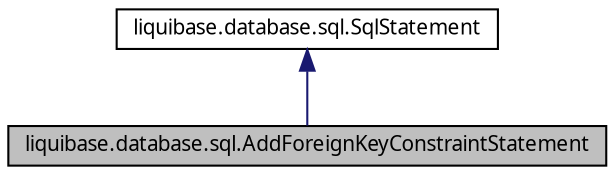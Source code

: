 digraph G
{
  edge [fontname="FreeSans.ttf",fontsize=10,labelfontname="FreeSans.ttf",labelfontsize=10];
  node [fontname="FreeSans.ttf",fontsize=10,shape=record];
  Node1 [label="liquibase.database.sql.AddForeignKeyConstraintStatement",height=0.2,width=0.4,color="black", fillcolor="grey75", style="filled" fontcolor="black"];
  Node2 -> Node1 [dir=back,color="midnightblue",fontsize=10,style="solid",fontname="FreeSans.ttf"];
  Node2 [label="liquibase.database.sql.SqlStatement",height=0.2,width=0.4,color="black", fillcolor="white", style="filled",URL="$interfaceliquibase_1_1database_1_1sql_1_1_sql_statement.html"];
}
